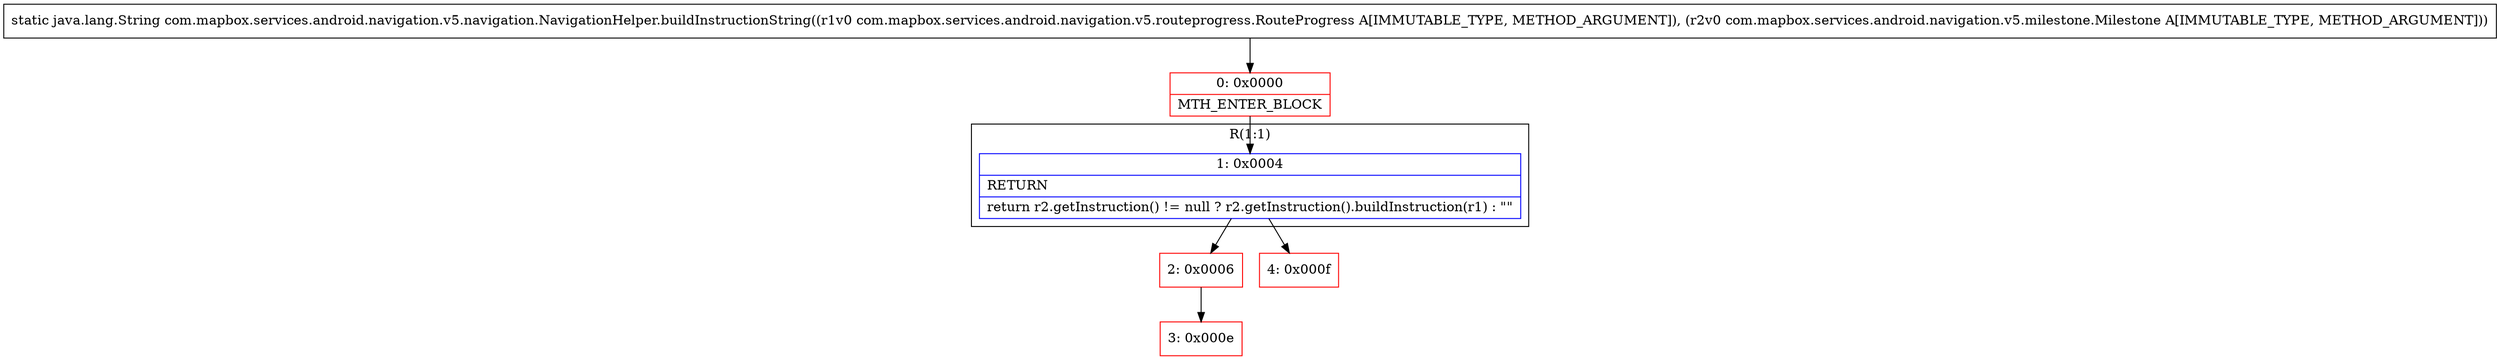 digraph "CFG forcom.mapbox.services.android.navigation.v5.navigation.NavigationHelper.buildInstructionString(Lcom\/mapbox\/services\/android\/navigation\/v5\/routeprogress\/RouteProgress;Lcom\/mapbox\/services\/android\/navigation\/v5\/milestone\/Milestone;)Ljava\/lang\/String;" {
subgraph cluster_Region_1085928126 {
label = "R(1:1)";
node [shape=record,color=blue];
Node_1 [shape=record,label="{1\:\ 0x0004|RETURN\l|return r2.getInstruction() != null ? r2.getInstruction().buildInstruction(r1) : \"\"\l}"];
}
Node_0 [shape=record,color=red,label="{0\:\ 0x0000|MTH_ENTER_BLOCK\l}"];
Node_2 [shape=record,color=red,label="{2\:\ 0x0006}"];
Node_3 [shape=record,color=red,label="{3\:\ 0x000e}"];
Node_4 [shape=record,color=red,label="{4\:\ 0x000f}"];
MethodNode[shape=record,label="{static java.lang.String com.mapbox.services.android.navigation.v5.navigation.NavigationHelper.buildInstructionString((r1v0 com.mapbox.services.android.navigation.v5.routeprogress.RouteProgress A[IMMUTABLE_TYPE, METHOD_ARGUMENT]), (r2v0 com.mapbox.services.android.navigation.v5.milestone.Milestone A[IMMUTABLE_TYPE, METHOD_ARGUMENT])) }"];
MethodNode -> Node_0;
Node_1 -> Node_2;
Node_1 -> Node_4;
Node_0 -> Node_1;
Node_2 -> Node_3;
}

